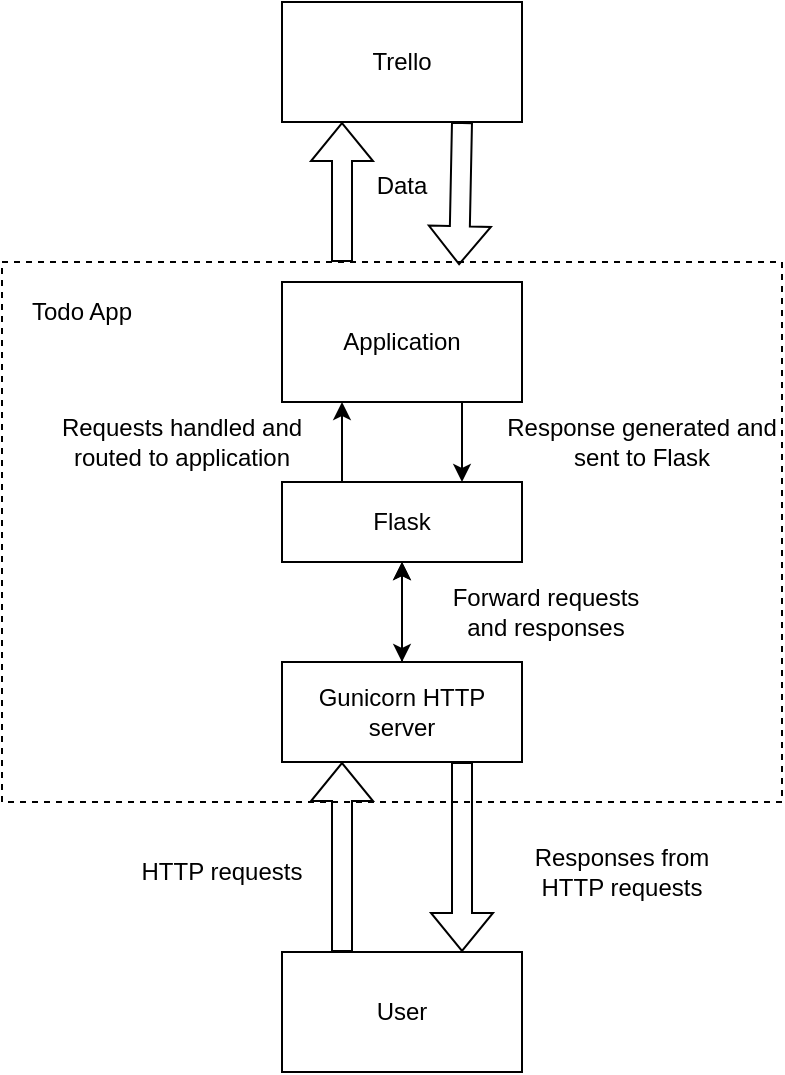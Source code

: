 <mxfile version="20.0.1" type="device"><diagram id="j1brh-TThxklQpd2_Pd_" name="Page-1"><mxGraphModel dx="1038" dy="642" grid="1" gridSize="10" guides="1" tooltips="1" connect="1" arrows="1" fold="1" page="1" pageScale="1" pageWidth="827" pageHeight="1169" math="0" shadow="0"><root><mxCell id="0"/><mxCell id="1" parent="0"/><mxCell id="WH3VUjTKB2q9BREITrzZ-1" value="" style="rounded=0;whiteSpace=wrap;html=1;dashed=1;" vertex="1" parent="1"><mxGeometry x="200" y="180" width="390" height="270" as="geometry"/></mxCell><mxCell id="WH3VUjTKB2q9BREITrzZ-2" value="Trello" style="rounded=0;whiteSpace=wrap;html=1;" vertex="1" parent="1"><mxGeometry x="340" y="50" width="120" height="60" as="geometry"/></mxCell><mxCell id="WH3VUjTKB2q9BREITrzZ-3" value="User" style="rounded=0;whiteSpace=wrap;html=1;" vertex="1" parent="1"><mxGeometry x="340" y="525" width="120" height="60" as="geometry"/></mxCell><mxCell id="WH3VUjTKB2q9BREITrzZ-4" value="" style="shape=flexArrow;endArrow=classic;html=1;rounded=0;exitX=0.25;exitY=0;exitDx=0;exitDy=0;entryX=0.25;entryY=1;entryDx=0;entryDy=0;" edge="1" parent="1" source="WH3VUjTKB2q9BREITrzZ-3" target="WH3VUjTKB2q9BREITrzZ-11"><mxGeometry width="50" height="50" relative="1" as="geometry"><mxPoint x="390" y="360" as="sourcePoint"/><mxPoint x="440" y="310" as="targetPoint"/></mxGeometry></mxCell><mxCell id="WH3VUjTKB2q9BREITrzZ-5" value="" style="shape=flexArrow;endArrow=classic;html=1;rounded=0;exitX=0.75;exitY=1;exitDx=0;exitDy=0;entryX=0.75;entryY=0;entryDx=0;entryDy=0;" edge="1" parent="1" source="WH3VUjTKB2q9BREITrzZ-11" target="WH3VUjTKB2q9BREITrzZ-3"><mxGeometry width="50" height="50" relative="1" as="geometry"><mxPoint x="390" y="360" as="sourcePoint"/><mxPoint x="440" y="310" as="targetPoint"/></mxGeometry></mxCell><mxCell id="WH3VUjTKB2q9BREITrzZ-6" value="" style="shape=flexArrow;endArrow=classic;html=1;rounded=0;entryX=0.25;entryY=1;entryDx=0;entryDy=0;" edge="1" parent="1" target="WH3VUjTKB2q9BREITrzZ-2"><mxGeometry width="50" height="50" relative="1" as="geometry"><mxPoint x="370" y="180" as="sourcePoint"/><mxPoint x="310" y="230" as="targetPoint"/></mxGeometry></mxCell><mxCell id="WH3VUjTKB2q9BREITrzZ-7" value="" style="shape=flexArrow;endArrow=classic;html=1;rounded=0;exitX=0.75;exitY=1;exitDx=0;exitDy=0;entryX=0.586;entryY=0.006;entryDx=0;entryDy=0;entryPerimeter=0;" edge="1" parent="1" source="WH3VUjTKB2q9BREITrzZ-2" target="WH3VUjTKB2q9BREITrzZ-1"><mxGeometry width="50" height="50" relative="1" as="geometry"><mxPoint x="510" y="260" as="sourcePoint"/><mxPoint x="560" y="210" as="targetPoint"/></mxGeometry></mxCell><mxCell id="WH3VUjTKB2q9BREITrzZ-8" value="Data" style="text;html=1;strokeColor=none;fillColor=none;align=center;verticalAlign=middle;whiteSpace=wrap;rounded=0;" vertex="1" parent="1"><mxGeometry x="370" y="127" width="60" height="30" as="geometry"/></mxCell><mxCell id="WH3VUjTKB2q9BREITrzZ-9" value="HTTP requests" style="text;html=1;strokeColor=none;fillColor=none;align=center;verticalAlign=middle;whiteSpace=wrap;rounded=0;" vertex="1" parent="1"><mxGeometry x="260" y="470" width="100" height="30" as="geometry"/></mxCell><mxCell id="WH3VUjTKB2q9BREITrzZ-10" value="Responses from HTTP requests" style="text;html=1;strokeColor=none;fillColor=none;align=center;verticalAlign=middle;whiteSpace=wrap;rounded=0;" vertex="1" parent="1"><mxGeometry x="450" y="470" width="120" height="30" as="geometry"/></mxCell><mxCell id="WH3VUjTKB2q9BREITrzZ-22" value="" style="edgeStyle=orthogonalEdgeStyle;rounded=0;orthogonalLoop=1;jettySize=auto;html=1;" edge="1" parent="1" source="WH3VUjTKB2q9BREITrzZ-11" target="WH3VUjTKB2q9BREITrzZ-12"><mxGeometry relative="1" as="geometry"/></mxCell><mxCell id="WH3VUjTKB2q9BREITrzZ-11" value="Gunicorn HTTP server" style="rounded=0;whiteSpace=wrap;html=1;" vertex="1" parent="1"><mxGeometry x="340" y="380" width="120" height="50" as="geometry"/></mxCell><mxCell id="WH3VUjTKB2q9BREITrzZ-12" value="Flask" style="rounded=0;whiteSpace=wrap;html=1;" vertex="1" parent="1"><mxGeometry x="340" y="290" width="120" height="40" as="geometry"/></mxCell><mxCell id="WH3VUjTKB2q9BREITrzZ-13" value="Application" style="rounded=0;whiteSpace=wrap;html=1;" vertex="1" parent="1"><mxGeometry x="340" y="190" width="120" height="60" as="geometry"/></mxCell><mxCell id="WH3VUjTKB2q9BREITrzZ-14" value="Todo App" style="text;html=1;strokeColor=none;fillColor=none;align=center;verticalAlign=middle;whiteSpace=wrap;rounded=0;" vertex="1" parent="1"><mxGeometry x="210" y="190" width="60" height="30" as="geometry"/></mxCell><mxCell id="WH3VUjTKB2q9BREITrzZ-16" value="" style="endArrow=classic;html=1;rounded=0;exitX=0.25;exitY=0;exitDx=0;exitDy=0;entryX=0.25;entryY=1;entryDx=0;entryDy=0;" edge="1" parent="1" source="WH3VUjTKB2q9BREITrzZ-12" target="WH3VUjTKB2q9BREITrzZ-13"><mxGeometry width="50" height="50" relative="1" as="geometry"><mxPoint x="390" y="380" as="sourcePoint"/><mxPoint x="440" y="330" as="targetPoint"/></mxGeometry></mxCell><mxCell id="WH3VUjTKB2q9BREITrzZ-17" value="" style="endArrow=classic;html=1;rounded=0;exitX=0.75;exitY=1;exitDx=0;exitDy=0;entryX=0.75;entryY=0;entryDx=0;entryDy=0;" edge="1" parent="1" source="WH3VUjTKB2q9BREITrzZ-13" target="WH3VUjTKB2q9BREITrzZ-12"><mxGeometry width="50" height="50" relative="1" as="geometry"><mxPoint x="380" y="290" as="sourcePoint"/><mxPoint x="380" y="260" as="targetPoint"/></mxGeometry></mxCell><mxCell id="WH3VUjTKB2q9BREITrzZ-20" value="" style="endArrow=classic;startArrow=classic;html=1;rounded=0;entryX=0.5;entryY=1;entryDx=0;entryDy=0;exitX=0.5;exitY=0;exitDx=0;exitDy=0;" edge="1" parent="1" source="WH3VUjTKB2q9BREITrzZ-11" target="WH3VUjTKB2q9BREITrzZ-12"><mxGeometry width="50" height="50" relative="1" as="geometry"><mxPoint x="400" y="370" as="sourcePoint"/><mxPoint x="440" y="330" as="targetPoint"/></mxGeometry></mxCell><mxCell id="WH3VUjTKB2q9BREITrzZ-21" value="Forward requests and responses" style="text;html=1;strokeColor=none;fillColor=none;align=center;verticalAlign=middle;whiteSpace=wrap;rounded=0;" vertex="1" parent="1"><mxGeometry x="414" y="340" width="116" height="30" as="geometry"/></mxCell><mxCell id="WH3VUjTKB2q9BREITrzZ-23" value="Requests handled and routed to application" style="text;html=1;strokeColor=none;fillColor=none;align=center;verticalAlign=middle;whiteSpace=wrap;rounded=0;" vertex="1" parent="1"><mxGeometry x="220" y="255" width="140" height="30" as="geometry"/></mxCell><mxCell id="WH3VUjTKB2q9BREITrzZ-25" value="Response generated and sent to Flask" style="text;html=1;strokeColor=none;fillColor=none;align=center;verticalAlign=middle;whiteSpace=wrap;rounded=0;" vertex="1" parent="1"><mxGeometry x="450" y="255" width="140" height="30" as="geometry"/></mxCell></root></mxGraphModel></diagram></mxfile>